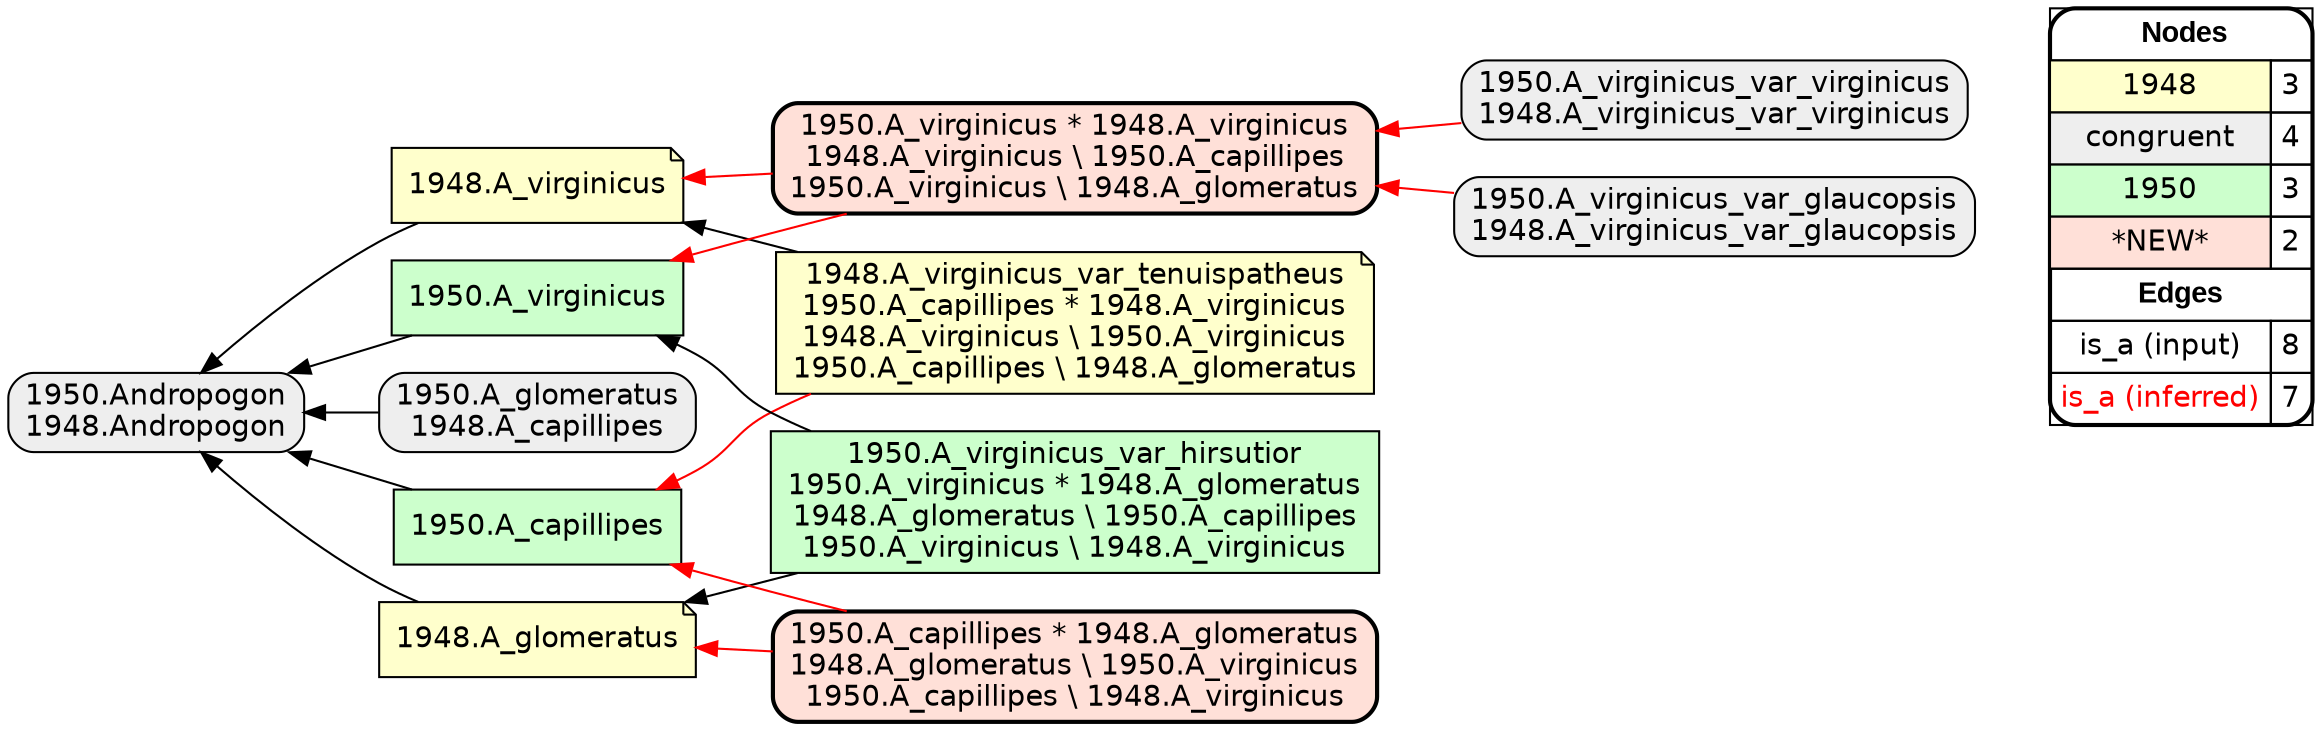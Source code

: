 digraph{
rankdir=RL
node[shape=note style=filled fillcolor="#FFFFCC" fontname="helvetica"] 
"1948.A_virginicus_var_tenuispatheus\n1950.A_capillipes * 1948.A_virginicus\n1948.A_virginicus \\ 1950.A_virginicus\n1950.A_capillipes \\ 1948.A_glomeratus"
"1948.A_virginicus"
"1948.A_glomeratus"
node[shape=box style="filled,rounded" fillcolor="#EEEEEE" fontname="helvetica"] 
"1950.A_virginicus_var_virginicus\n1948.A_virginicus_var_virginicus"
"1950.A_glomeratus\n1948.A_capillipes"
"1950.A_virginicus_var_glaucopsis\n1948.A_virginicus_var_glaucopsis"
"1950.Andropogon\n1948.Andropogon"
node[shape=box style=filled fillcolor="#CCFFCC" fontname="helvetica"] 
"1950.A_virginicus_var_hirsutior\n1950.A_virginicus * 1948.A_glomeratus\n1948.A_glomeratus \\ 1950.A_capillipes\n1950.A_virginicus \\ 1948.A_virginicus"
"1950.A_virginicus"
"1950.A_capillipes"
node[shape=box style="filled,rounded,bold" fillcolor="#FFE0D8" fontname="helvetica"] 
"1950.A_capillipes * 1948.A_glomeratus\n1948.A_glomeratus \\ 1950.A_virginicus\n1950.A_capillipes \\ 1948.A_virginicus"
"1950.A_virginicus * 1948.A_virginicus\n1948.A_virginicus \\ 1950.A_capillipes\n1950.A_virginicus \\ 1948.A_glomeratus"
edge[arrowhead=normal style=dotted color="#000000" constraint=true penwidth=1]
edge[arrowhead=normal style=solid color="#000000" constraint=true penwidth=1]
"1948.A_virginicus" -> "1950.Andropogon\n1948.Andropogon"
"1950.A_virginicus_var_hirsutior\n1950.A_virginicus * 1948.A_glomeratus\n1948.A_glomeratus \\ 1950.A_capillipes\n1950.A_virginicus \\ 1948.A_virginicus" -> "1948.A_glomeratus"
"1950.A_glomeratus\n1948.A_capillipes" -> "1950.Andropogon\n1948.Andropogon"
"1950.A_capillipes" -> "1950.Andropogon\n1948.Andropogon"
"1950.A_virginicus" -> "1950.Andropogon\n1948.Andropogon"
"1950.A_virginicus_var_hirsutior\n1950.A_virginicus * 1948.A_glomeratus\n1948.A_glomeratus \\ 1950.A_capillipes\n1950.A_virginicus \\ 1948.A_virginicus" -> "1950.A_virginicus"
"1948.A_glomeratus" -> "1950.Andropogon\n1948.Andropogon"
"1948.A_virginicus_var_tenuispatheus\n1950.A_capillipes * 1948.A_virginicus\n1948.A_virginicus \\ 1950.A_virginicus\n1950.A_capillipes \\ 1948.A_glomeratus" -> "1948.A_virginicus"
edge[arrowhead=normal style=solid color="#FF0000" constraint=true penwidth=1]
"1950.A_virginicus * 1948.A_virginicus\n1948.A_virginicus \\ 1950.A_capillipes\n1950.A_virginicus \\ 1948.A_glomeratus" -> "1948.A_virginicus"
"1950.A_capillipes * 1948.A_glomeratus\n1948.A_glomeratus \\ 1950.A_virginicus\n1950.A_capillipes \\ 1948.A_virginicus" -> "1948.A_glomeratus"
"1950.A_virginicus_var_virginicus\n1948.A_virginicus_var_virginicus" -> "1950.A_virginicus * 1948.A_virginicus\n1948.A_virginicus \\ 1950.A_capillipes\n1950.A_virginicus \\ 1948.A_glomeratus"
"1950.A_capillipes * 1948.A_glomeratus\n1948.A_glomeratus \\ 1950.A_virginicus\n1950.A_capillipes \\ 1948.A_virginicus" -> "1950.A_capillipes"
"1950.A_virginicus * 1948.A_virginicus\n1948.A_virginicus \\ 1950.A_capillipes\n1950.A_virginicus \\ 1948.A_glomeratus" -> "1950.A_virginicus"
"1950.A_virginicus_var_glaucopsis\n1948.A_virginicus_var_glaucopsis" -> "1950.A_virginicus * 1948.A_virginicus\n1948.A_virginicus \\ 1950.A_capillipes\n1950.A_virginicus \\ 1948.A_glomeratus"
"1948.A_virginicus_var_tenuispatheus\n1950.A_capillipes * 1948.A_virginicus\n1948.A_virginicus \\ 1950.A_virginicus\n1950.A_capillipes \\ 1948.A_glomeratus" -> "1950.A_capillipes"
node[shape=box] 
{rank=source Legend [fillcolor= white margin=0 label=< 
 <TABLE BORDER="0" CELLBORDER="1" CELLSPACING="0" CELLPADDING="4"> 
<TR> <TD COLSPAN="2"><font face="Arial Black"> Nodes</font></TD> </TR> 
<TR> 
 <TD bgcolor="#FFFFCC" fontname="helvetica">1948</TD> 
 <TD>3</TD> 
 </TR> 
<TR> 
 <TD bgcolor="#EEEEEE" fontname="helvetica">congruent</TD> 
 <TD>4</TD> 
 </TR> 
<TR> 
 <TD bgcolor="#CCFFCC" fontname="helvetica">1950</TD> 
 <TD>3</TD> 
 </TR> 
<TR> 
 <TD bgcolor="#FFE0D8" fontname="helvetica">*NEW*</TD> 
 <TD>2</TD> 
 </TR> 
<TR> <TD COLSPAN="2"><font face = "Arial Black"> Edges </font></TD> </TR> 
<TR> 
 <TD><font color ="#000000">is_a (input)</font></TD><TD>8</TD>
</TR>
<TR> 
 <TD><font color ="#FF0000">is_a (inferred)</font></TD><TD>7</TD>
</TR>
</TABLE> 
 >] } 
}